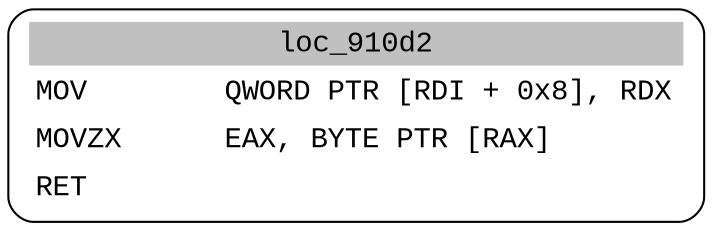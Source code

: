 digraph asm_graph {
1941 [
shape="Mrecord" fontname="Courier New"label =<<table border="0" cellborder="0" cellpadding="3"><tr><td align="center" colspan="2" bgcolor="grey">loc_910d2</td></tr><tr><td align="left">MOV        QWORD PTR [RDI + 0x8], RDX</td></tr><tr><td align="left">MOVZX      EAX, BYTE PTR [RAX]</td></tr><tr><td align="left">RET        </td></tr></table>> ];
}
